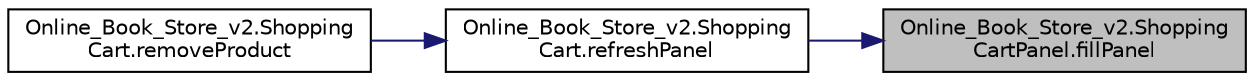 digraph "Online_Book_Store_v2.ShoppingCartPanel.fillPanel"
{
 // LATEX_PDF_SIZE
  edge [fontname="Helvetica",fontsize="10",labelfontname="Helvetica",labelfontsize="10"];
  node [fontname="Helvetica",fontsize="10",shape=record];
  rankdir="RL";
  Node1 [label="Online_Book_Store_v2.Shopping\lCartPanel.fillPanel",height=0.2,width=0.4,color="black", fillcolor="grey75", style="filled", fontcolor="black",tooltip="Function that adds products to panel"];
  Node1 -> Node2 [dir="back",color="midnightblue",fontsize="10",style="solid"];
  Node2 [label="Online_Book_Store_v2.Shopping\lCart.refreshPanel",height=0.2,width=0.4,color="black", fillcolor="white", style="filled",URL="$class_online___book___store__v2_1_1_shopping_cart.html#ac8ea690bc1f720f2b23e7b724be2d1e1",tooltip="Refreshes the Panel"];
  Node2 -> Node3 [dir="back",color="midnightblue",fontsize="10",style="solid"];
  Node3 [label="Online_Book_Store_v2.Shopping\lCart.removeProduct",height=0.2,width=0.4,color="black", fillcolor="white", style="filled",URL="$class_online___book___store__v2_1_1_shopping_cart.html#a66ec6d8bf7f318f0b47ae739a3752904",tooltip="Deletes product from list"];
}
